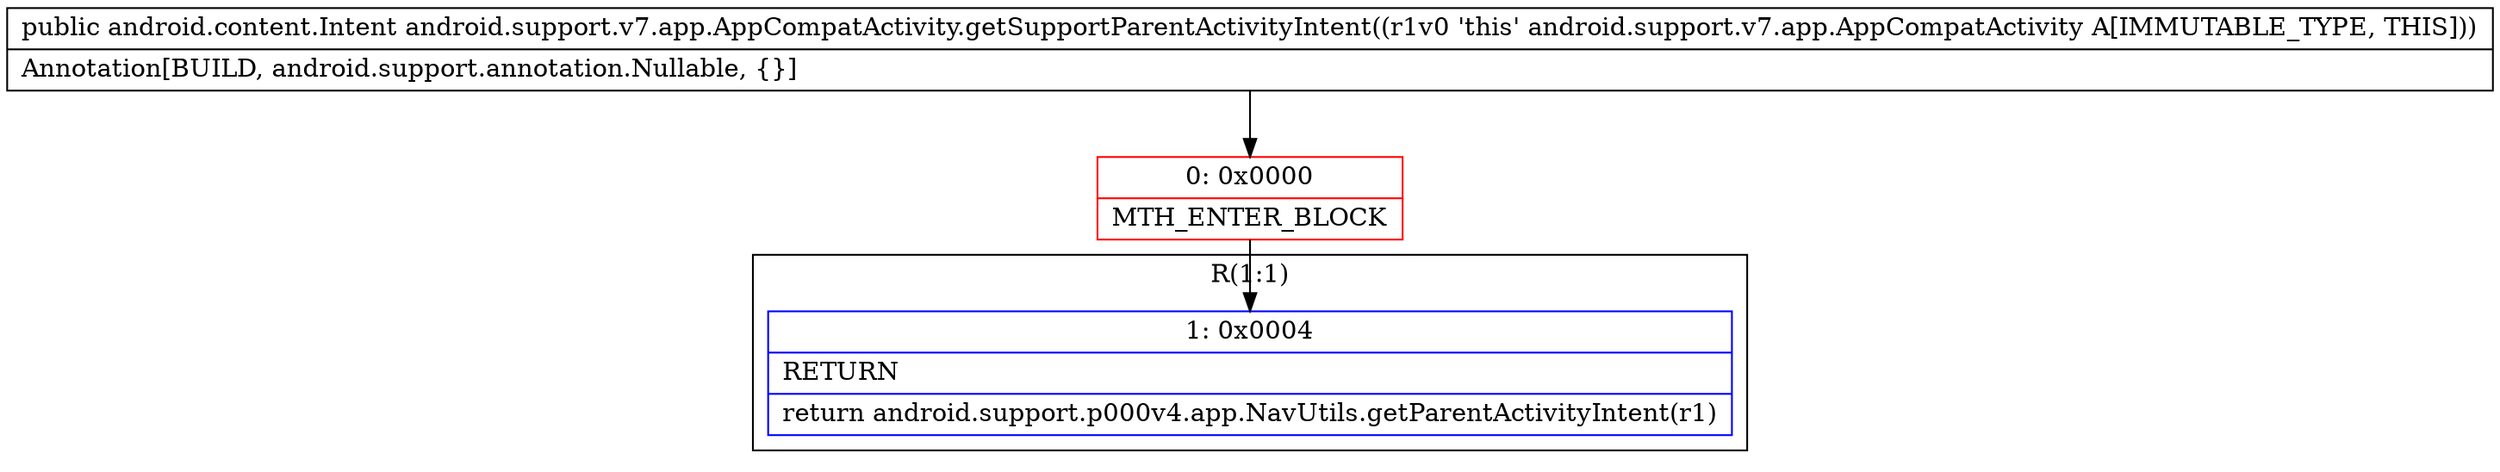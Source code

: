 digraph "CFG forandroid.support.v7.app.AppCompatActivity.getSupportParentActivityIntent()Landroid\/content\/Intent;" {
subgraph cluster_Region_1715524226 {
label = "R(1:1)";
node [shape=record,color=blue];
Node_1 [shape=record,label="{1\:\ 0x0004|RETURN\l|return android.support.p000v4.app.NavUtils.getParentActivityIntent(r1)\l}"];
}
Node_0 [shape=record,color=red,label="{0\:\ 0x0000|MTH_ENTER_BLOCK\l}"];
MethodNode[shape=record,label="{public android.content.Intent android.support.v7.app.AppCompatActivity.getSupportParentActivityIntent((r1v0 'this' android.support.v7.app.AppCompatActivity A[IMMUTABLE_TYPE, THIS]))  | Annotation[BUILD, android.support.annotation.Nullable, \{\}]\l}"];
MethodNode -> Node_0;
Node_0 -> Node_1;
}

